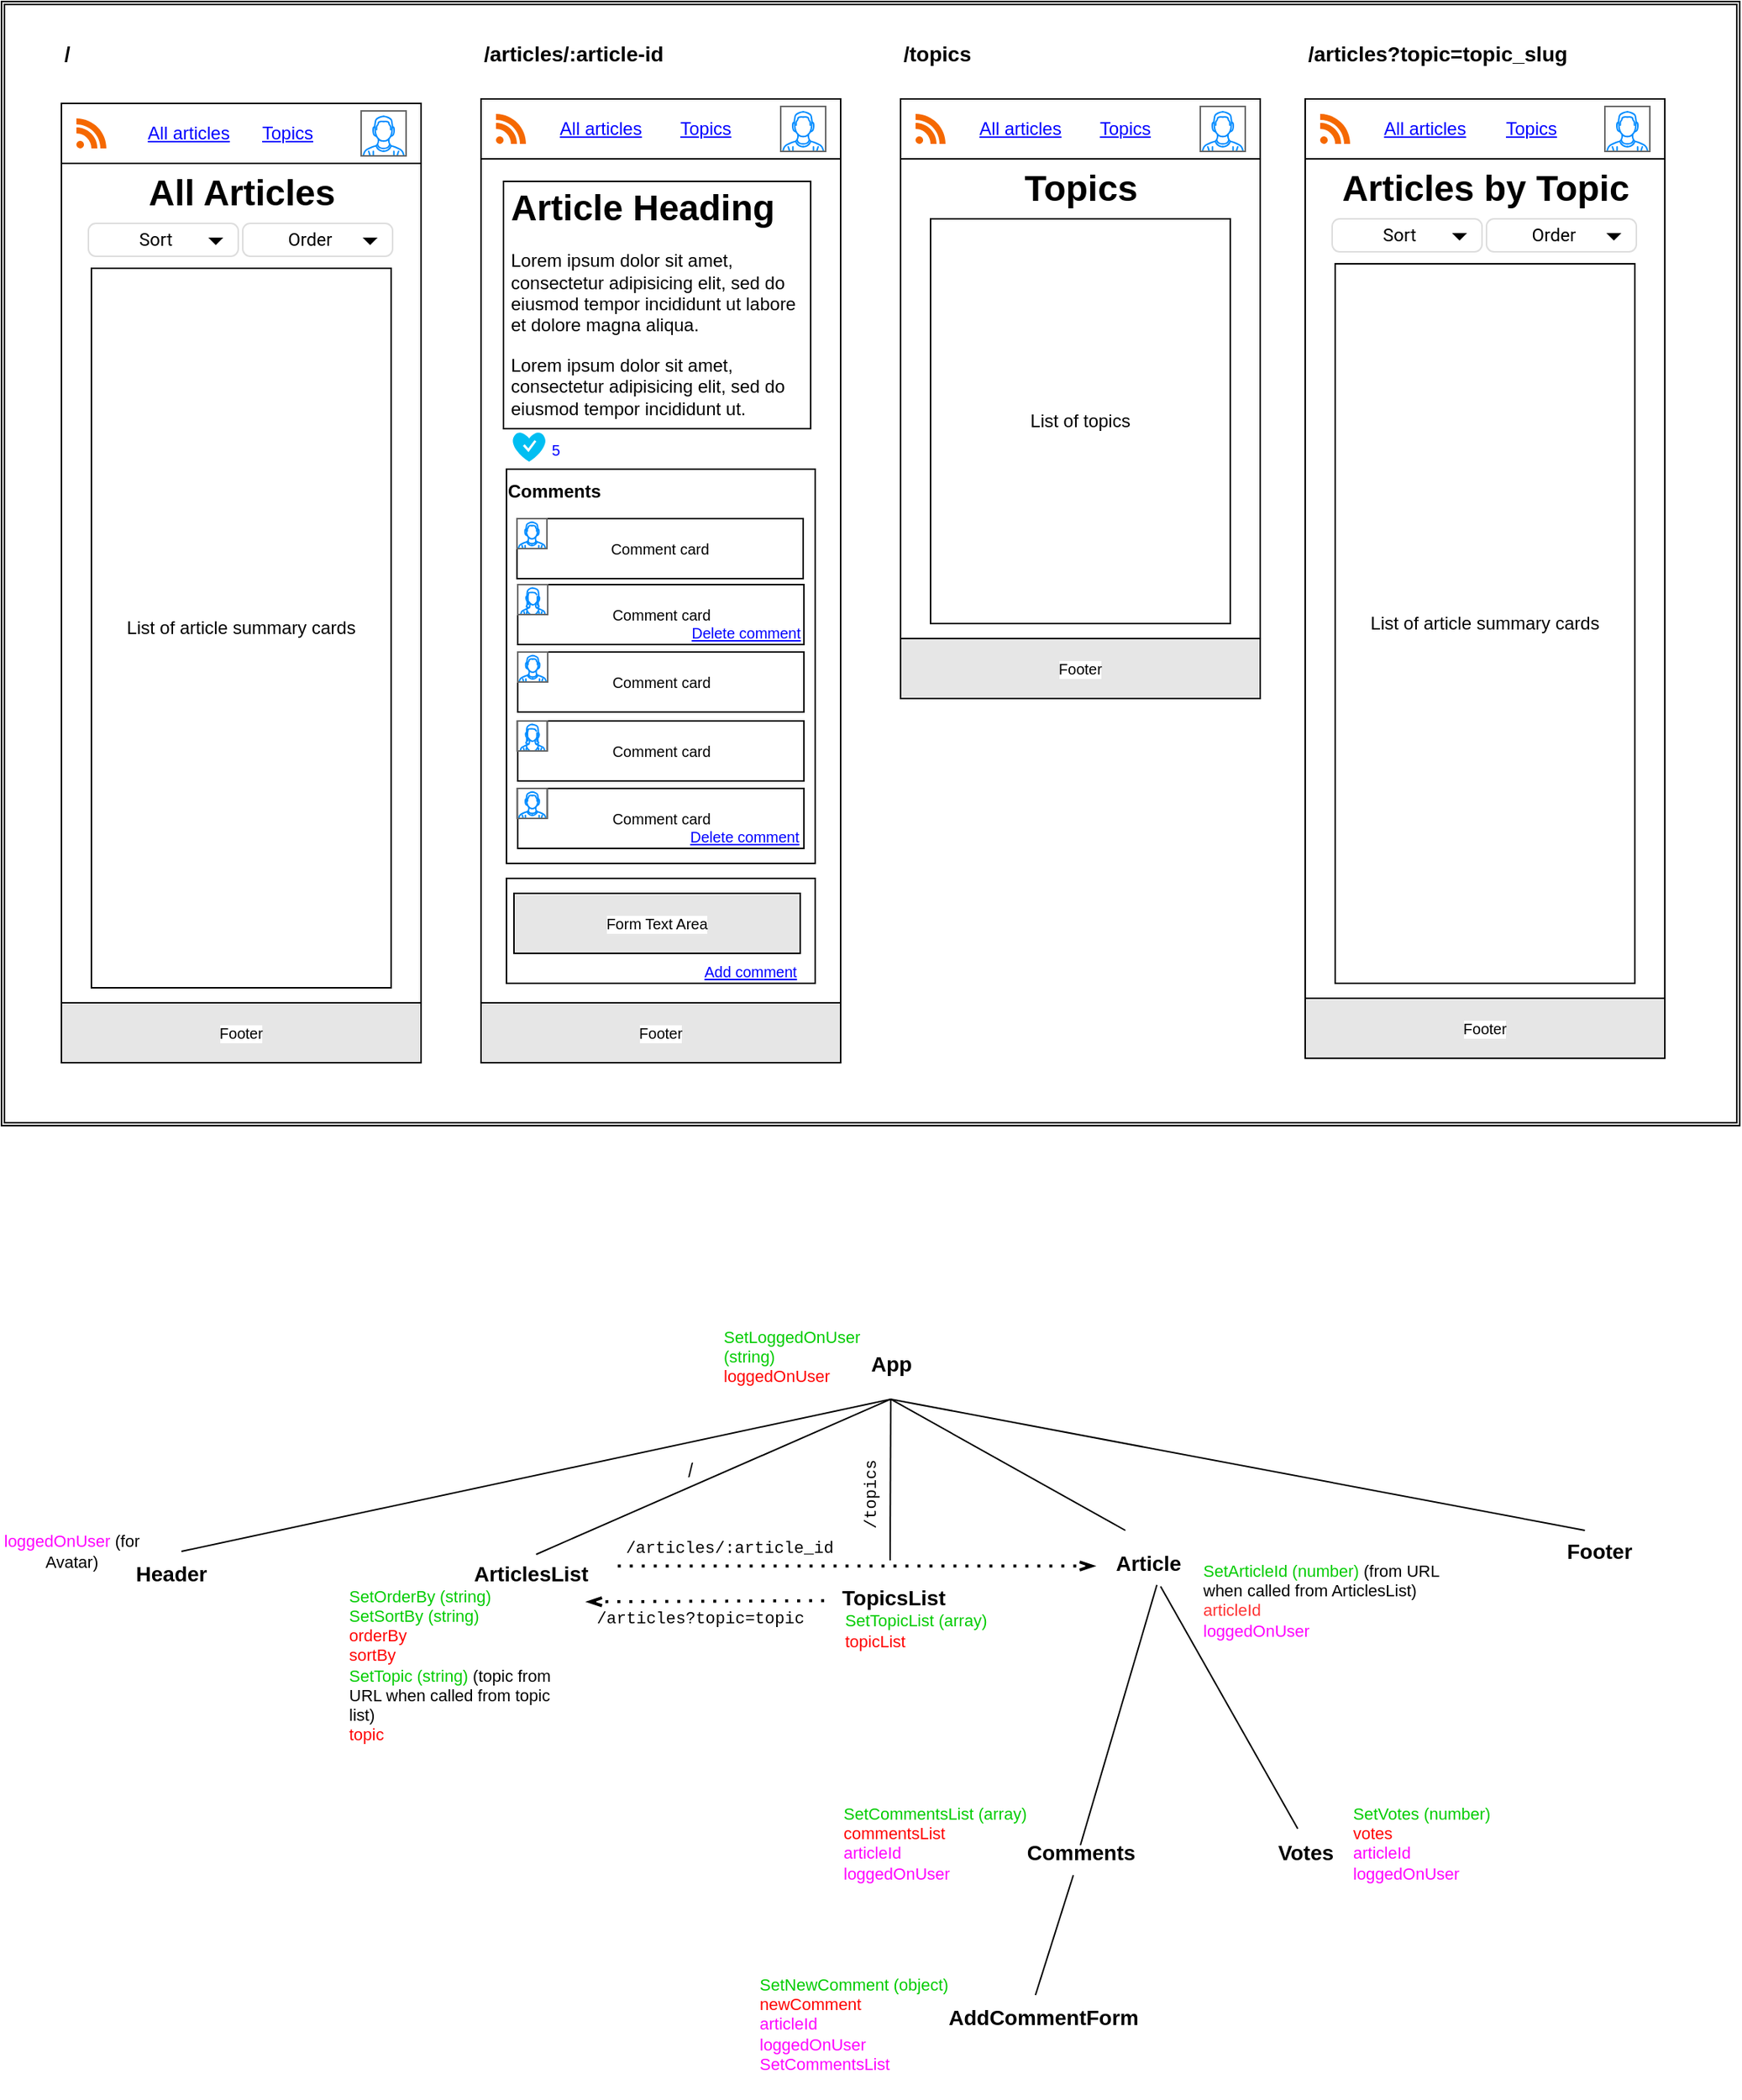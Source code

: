 <mxfile>
    <diagram id="Fm0OORmiSAPURLjtOpdQ" name="Page-1">
        <mxGraphModel dx="1215" dy="781" grid="1" gridSize="10" guides="1" tooltips="1" connect="1" arrows="1" fold="1" page="1" pageScale="1" pageWidth="1654" pageHeight="2336" background="#ffffff" math="0" shadow="0">
            <root>
                <mxCell id="0"/>
                <mxCell id="1" parent="0"/>
                <mxCell id="0b_eV6Vfqyu0K611Xsyf-145" value="" style="shape=ext;double=1;rounded=0;whiteSpace=wrap;html=1;fontSize=14;" parent="1" vertex="1">
                    <mxGeometry x="200" y="50" width="1160" height="750" as="geometry"/>
                </mxCell>
                <mxCell id="3" value="" style="swimlane;startSize=0;labelBackgroundColor=none;labelBorderColor=none;fillStyle=auto;swimlaneLine=1;rounded=0;shadow=0;fillColor=#FFFFFF;" parent="1" vertex="1">
                    <mxGeometry x="240" y="118" width="240" height="640" as="geometry"/>
                </mxCell>
                <mxCell id="18" value="" style="rounded=0;whiteSpace=wrap;html=1;labelBackgroundColor=default;" parent="3" vertex="1">
                    <mxGeometry width="240" height="40" as="geometry"/>
                </mxCell>
                <mxCell id="17" value="" style="dashed=0;outlineConnect=0;html=1;align=center;labelPosition=center;verticalLabelPosition=bottom;verticalAlign=top;shape=mxgraph.weblogos.rss;fillColor=#F56800;strokeColor=none;" parent="3" vertex="1">
                    <mxGeometry x="10" y="10" width="20" height="20" as="geometry"/>
                </mxCell>
                <mxCell id="20" value="List of article summary cards" style="rounded=0;whiteSpace=wrap;html=1;" parent="3" vertex="1">
                    <mxGeometry x="20" y="110" width="200" height="480" as="geometry"/>
                </mxCell>
                <mxCell id="15" value="All articles" style="text;html=1;strokeColor=none;fillColor=none;align=center;verticalAlign=middle;whiteSpace=wrap;rounded=0;fontColor=#0000FF;fontStyle=4;" parent="3" vertex="1">
                    <mxGeometry x="55" y="5" width="60" height="30" as="geometry"/>
                </mxCell>
                <mxCell id="21" value="Topics" style="text;html=1;strokeColor=none;fillColor=none;align=center;verticalAlign=middle;whiteSpace=wrap;rounded=0;fontColor=#0000FF;fontStyle=4;" parent="3" vertex="1">
                    <mxGeometry x="121" y="5" width="60" height="30" as="geometry"/>
                </mxCell>
                <mxCell id="22" value="All Articles" style="text;strokeColor=none;fillColor=none;html=1;fontSize=24;fontStyle=1;verticalAlign=middle;align=center;" parent="3" vertex="1">
                    <mxGeometry x="70" y="40" width="100" height="40" as="geometry"/>
                </mxCell>
                <mxCell id="64" value="" style="verticalLabelPosition=bottom;shadow=0;dashed=0;align=center;html=1;verticalAlign=top;strokeWidth=1;shape=mxgraph.mockup.containers.userMale;strokeColor=#666666;strokeColor2=#008cff;fontColor=#000000;" parent="3" vertex="1">
                    <mxGeometry x="200" y="5" width="30" height="30" as="geometry"/>
                </mxCell>
                <mxCell id="100" value="Footer" style="rounded=0;whiteSpace=wrap;html=1;labelBackgroundColor=default;strokeColor=default;fontSize=10;fontColor=#000000;fillColor=#E6E6E6;" parent="3" vertex="1">
                    <mxGeometry y="600" width="240" height="40" as="geometry"/>
                </mxCell>
                <mxCell id="110" value="Sort" style="html=1;shadow=0;dashed=0;shape=mxgraph.bootstrap.rrect;fontSize=12;rSize=5;strokeColor=#dddddd;spacingRight=10;perimeter=none;whiteSpace=wrap;fillColor=#ffffff;align=center;rounded=0;glass=0;comic=0;fontFamily=Roboto;labelBackgroundColor=default;fontColor=#000000;" parent="3" vertex="1">
                    <mxGeometry x="18.0" y="80" width="100" height="22" as="geometry"/>
                </mxCell>
                <mxCell id="111" value="" style="shape=triangle;direction=south;fillColor=#000000;strokeColor=none;perimeter=none;fontFamily=Roboto;labelBackgroundColor=default;fontSize=10;fontColor=#000000;" parent="110" vertex="1">
                    <mxGeometry x="1" y="0.5" width="10" height="5" relative="1" as="geometry">
                        <mxPoint x="-20" y="-1.5" as="offset"/>
                    </mxGeometry>
                </mxCell>
                <mxCell id="113" value="Order" style="html=1;shadow=0;dashed=0;shape=mxgraph.bootstrap.rrect;fontSize=12;rSize=5;strokeColor=#dddddd;spacingRight=10;perimeter=none;whiteSpace=wrap;fillColor=#ffffff;align=center;rounded=0;glass=0;comic=0;fontFamily=Roboto;labelBackgroundColor=default;fontColor=#000000;" parent="3" vertex="1">
                    <mxGeometry x="121.0" y="80" width="100" height="22" as="geometry"/>
                </mxCell>
                <mxCell id="114" value="" style="shape=triangle;direction=south;fillColor=#000000;strokeColor=none;perimeter=none;fontFamily=Roboto;labelBackgroundColor=default;fontSize=10;fontColor=#000000;" parent="113" vertex="1">
                    <mxGeometry x="1" y="0.5" width="10" height="5" relative="1" as="geometry">
                        <mxPoint x="-20" y="-1.5" as="offset"/>
                    </mxGeometry>
                </mxCell>
                <mxCell id="23" value="" style="swimlane;startSize=0;" parent="1" vertex="1">
                    <mxGeometry x="800" y="115" width="240" height="400" as="geometry"/>
                </mxCell>
                <mxCell id="24" value="" style="rounded=0;whiteSpace=wrap;html=1;" parent="23" vertex="1">
                    <mxGeometry width="240" height="40" as="geometry"/>
                </mxCell>
                <mxCell id="26" value="" style="dashed=0;outlineConnect=0;html=1;align=center;labelPosition=center;verticalLabelPosition=bottom;verticalAlign=top;shape=mxgraph.weblogos.rss;fillColor=#F56800;strokeColor=none;" parent="23" vertex="1">
                    <mxGeometry x="10" y="10" width="20" height="20" as="geometry"/>
                </mxCell>
                <mxCell id="27" value="List of topics" style="rounded=0;whiteSpace=wrap;html=1;" parent="23" vertex="1">
                    <mxGeometry x="20" y="80" width="200" height="270" as="geometry"/>
                </mxCell>
                <mxCell id="28" value="All articles" style="text;html=1;strokeColor=none;fillColor=none;align=center;verticalAlign=middle;whiteSpace=wrap;rounded=0;fontColor=#0000FF;fontStyle=4;" parent="23" vertex="1">
                    <mxGeometry x="50" y="5" width="60" height="30" as="geometry"/>
                </mxCell>
                <mxCell id="29" value="Topics" style="text;html=1;strokeColor=none;fillColor=none;align=center;verticalAlign=middle;whiteSpace=wrap;rounded=0;fontColor=#0000FF;fontStyle=4;labelBackgroundColor=none;" parent="23" vertex="1">
                    <mxGeometry x="120" y="5" width="60" height="30" as="geometry"/>
                </mxCell>
                <mxCell id="30" value="Topics" style="text;strokeColor=none;fillColor=none;html=1;fontSize=24;fontStyle=1;verticalAlign=middle;align=center;" parent="23" vertex="1">
                    <mxGeometry x="70" y="40" width="100" height="40" as="geometry"/>
                </mxCell>
                <mxCell id="65" value="" style="verticalLabelPosition=bottom;shadow=0;dashed=0;align=center;html=1;verticalAlign=top;strokeWidth=1;shape=mxgraph.mockup.containers.userMale;strokeColor=#666666;strokeColor2=#008cff;fontColor=#000000;" parent="23" vertex="1">
                    <mxGeometry x="200" y="5" width="30" height="30" as="geometry"/>
                </mxCell>
                <mxCell id="102" value="Footer" style="rounded=0;whiteSpace=wrap;html=1;labelBackgroundColor=default;strokeColor=default;fontSize=10;fontColor=#000000;fillColor=#E6E6E6;" parent="23" vertex="1">
                    <mxGeometry y="360" width="240" height="40" as="geometry"/>
                </mxCell>
                <mxCell id="31" value="" style="swimlane;startSize=0;fontSize=10;" parent="1" vertex="1">
                    <mxGeometry x="520" y="115" width="240" height="643" as="geometry"/>
                </mxCell>
                <mxCell id="91" value="" style="rounded=0;whiteSpace=wrap;html=1;labelBackgroundColor=default;fontSize=10;fontColor=#0000FF;" parent="31" vertex="1">
                    <mxGeometry x="17" y="520" width="206" height="70" as="geometry"/>
                </mxCell>
                <mxCell id="68" value="" style="rounded=0;whiteSpace=wrap;html=1;labelBackgroundColor=none;fontSize=10;fontColor=#0000FF;" parent="31" vertex="1">
                    <mxGeometry x="17" y="247" width="206" height="263" as="geometry"/>
                </mxCell>
                <mxCell id="32" value="" style="rounded=0;whiteSpace=wrap;html=1;" parent="31" vertex="1">
                    <mxGeometry width="240" height="40" as="geometry"/>
                </mxCell>
                <mxCell id="34" value="" style="dashed=0;outlineConnect=0;html=1;align=center;labelPosition=center;verticalLabelPosition=bottom;verticalAlign=top;shape=mxgraph.weblogos.rss;fillColor=#F56800;strokeColor=none;" parent="31" vertex="1">
                    <mxGeometry x="10" y="10" width="20" height="20" as="geometry"/>
                </mxCell>
                <mxCell id="36" value="All articles" style="text;html=1;strokeColor=none;fillColor=none;align=center;verticalAlign=middle;whiteSpace=wrap;rounded=0;fontColor=#0000FF;fontStyle=4;" parent="31" vertex="1">
                    <mxGeometry x="50" y="5" width="60" height="30" as="geometry"/>
                </mxCell>
                <mxCell id="37" value="Topics" style="text;html=1;strokeColor=none;fillColor=none;align=center;verticalAlign=middle;whiteSpace=wrap;rounded=0;fontColor=#0000FF;fontStyle=4;" parent="31" vertex="1">
                    <mxGeometry x="120" y="5" width="60" height="30" as="geometry"/>
                </mxCell>
                <mxCell id="39" value="&lt;h1 style=&quot;line-height: 100%;&quot;&gt;Article Heading&lt;/h1&gt;&lt;p&gt;Lorem ipsum dolor sit amet, consectetur adipisicing elit, sed do eiusmod tempor incididunt ut labore et dolore magna aliqua.&lt;span style=&quot;background-color: initial;&quot;&gt;&amp;nbsp;&lt;/span&gt;&lt;/p&gt;&lt;p&gt;Lorem ipsum dolor sit amet, consectetur adipisicing elit, sed do eiusmod tempor incididunt ut.&lt;br&gt;&lt;/p&gt;&lt;p&gt;&lt;br&gt;&lt;/p&gt;" style="text;html=1;strokeColor=default;fillColor=none;spacing=5;spacingTop=-20;whiteSpace=wrap;overflow=hidden;rounded=0;" parent="31" vertex="1">
                    <mxGeometry x="15" y="55" width="205" height="165" as="geometry"/>
                </mxCell>
                <mxCell id="62" value="Comments" style="text;html=1;strokeColor=none;fillColor=none;align=center;verticalAlign=middle;whiteSpace=wrap;rounded=0;fontColor=#000000;fontStyle=1;" parent="31" vertex="1">
                    <mxGeometry x="19" y="247" width="60" height="30" as="geometry"/>
                </mxCell>
                <mxCell id="63" value="" style="verticalLabelPosition=bottom;shadow=0;dashed=0;align=center;html=1;verticalAlign=top;strokeWidth=1;shape=mxgraph.mockup.containers.userMale;strokeColor=#666666;strokeColor2=#008cff;fontColor=#000000;" parent="31" vertex="1">
                    <mxGeometry x="200" y="5" width="30" height="30" as="geometry"/>
                </mxCell>
                <mxCell id="69" value="" style="verticalLabelPosition=bottom;html=1;verticalAlign=top;align=center;strokeColor=none;fillColor=#00BEF2;shape=mxgraph.azure.healthy;labelBackgroundColor=default;fontSize=10;fontColor=#0000FF;" parent="31" vertex="1">
                    <mxGeometry x="21" y="222" width="22.22" height="20" as="geometry"/>
                </mxCell>
                <mxCell id="72" value="5" style="text;html=1;strokeColor=none;fillColor=none;align=center;verticalAlign=middle;whiteSpace=wrap;rounded=0;labelBackgroundColor=default;fontSize=10;fontColor=#0000FF;" parent="31" vertex="1">
                    <mxGeometry x="40.0" y="224" width="20" height="20" as="geometry"/>
                </mxCell>
                <mxCell id="92" value="&lt;font color=&quot;#000000&quot;&gt;Form Text Area&lt;/font&gt;" style="text;html=1;strokeColor=default;fillColor=#E6E6E6;align=center;verticalAlign=middle;whiteSpace=wrap;rounded=0;labelBackgroundColor=default;fontSize=10;fontColor=#0000FF;" parent="31" vertex="1">
                    <mxGeometry x="22" y="530" width="191" height="40" as="geometry"/>
                </mxCell>
                <mxCell id="97" value="&lt;font color=&quot;#000000&quot; style=&quot;font-size: 10px;&quot;&gt;Comment card&lt;/font&gt;" style="rounded=0;whiteSpace=wrap;html=1;labelBackgroundColor=none;fontColor=#0000FF;" parent="31" vertex="1">
                    <mxGeometry x="24.5" y="415" width="191" height="40" as="geometry"/>
                </mxCell>
                <mxCell id="96" value="&lt;font color=&quot;#000000&quot; style=&quot;font-size: 10px;&quot;&gt;Comment card&lt;/font&gt;" style="rounded=0;whiteSpace=wrap;html=1;labelBackgroundColor=none;fontColor=#0000FF;" parent="31" vertex="1">
                    <mxGeometry x="24.5" y="369" width="191" height="40" as="geometry"/>
                </mxCell>
                <mxCell id="95" value="&lt;font color=&quot;#000000&quot; style=&quot;font-size: 10px;&quot;&gt;Comment card&lt;/font&gt;" style="rounded=0;whiteSpace=wrap;html=1;labelBackgroundColor=none;fontColor=#0000FF;" parent="31" vertex="1">
                    <mxGeometry x="24.5" y="460" width="191" height="40" as="geometry"/>
                </mxCell>
                <mxCell id="94" value="&lt;font color=&quot;#000000&quot; style=&quot;font-size: 10px;&quot;&gt;Comment card&lt;/font&gt;" style="rounded=0;whiteSpace=wrap;html=1;labelBackgroundColor=none;fontColor=#0000FF;" parent="31" vertex="1">
                    <mxGeometry x="24.5" y="324" width="191" height="40" as="geometry"/>
                </mxCell>
                <mxCell id="98" value="Delete comment" style="text;html=1;strokeColor=none;fillColor=none;align=center;verticalAlign=middle;whiteSpace=wrap;rounded=0;fontColor=#0000FF;fontStyle=4;fontSize=10;" parent="31" vertex="1">
                    <mxGeometry x="131" y="477" width="90" height="30" as="geometry"/>
                </mxCell>
                <mxCell id="101" value="Footer" style="rounded=0;whiteSpace=wrap;html=1;labelBackgroundColor=default;strokeColor=default;fontSize=10;fontColor=#000000;fillColor=#E6E6E6;" parent="31" vertex="1">
                    <mxGeometry y="603" width="240" height="40" as="geometry"/>
                </mxCell>
                <mxCell id="159" value="" style="verticalLabelPosition=bottom;shadow=0;dashed=0;align=center;html=1;verticalAlign=top;strokeWidth=1;shape=mxgraph.mockup.containers.userMale;strokeColor=#666666;strokeColor2=#008cff;fontColor=#000000;" parent="31" vertex="1">
                    <mxGeometry x="24.5" y="369" width="20" height="20" as="geometry"/>
                </mxCell>
                <mxCell id="157" value="" style="verticalLabelPosition=bottom;shadow=0;dashed=0;align=center;html=1;verticalAlign=top;strokeWidth=1;shape=mxgraph.mockup.containers.userMale;strokeColor=#666666;strokeColor2=#008cff;fontColor=#000000;" parent="31" vertex="1">
                    <mxGeometry x="24.22" y="460" width="20" height="20" as="geometry"/>
                </mxCell>
                <mxCell id="164" value="" style="verticalLabelPosition=bottom;shadow=0;dashed=0;align=center;html=1;verticalAlign=top;strokeWidth=1;shape=mxgraph.mockup.containers.userFemale;strokeColor=#666666;strokeColor2=#008cff;" vertex="1" parent="31">
                    <mxGeometry x="24.5" y="324" width="20" height="20" as="geometry"/>
                </mxCell>
                <mxCell id="163" value="" style="verticalLabelPosition=bottom;shadow=0;dashed=0;align=center;html=1;verticalAlign=top;strokeWidth=1;shape=mxgraph.mockup.containers.userFemale;strokeColor=#666666;strokeColor2=#008cff;" vertex="1" parent="31">
                    <mxGeometry x="24.22" y="415" width="20" height="20" as="geometry"/>
                </mxCell>
                <mxCell id="66" value="Add comment" style="text;html=1;strokeColor=none;fillColor=none;align=center;verticalAlign=middle;whiteSpace=wrap;rounded=0;fontColor=#0000FF;fontStyle=4;fontSize=10;" parent="1" vertex="1">
                    <mxGeometry x="655" y="682" width="90" height="30" as="geometry"/>
                </mxCell>
                <mxCell id="67" value="&lt;font color=&quot;#000000&quot; style=&quot;font-size: 10px;&quot;&gt;Comment card&lt;/font&gt;" style="rounded=0;whiteSpace=wrap;html=1;labelBackgroundColor=none;fontColor=#0000FF;" parent="1" vertex="1">
                    <mxGeometry x="544" y="395" width="191" height="40" as="geometry"/>
                </mxCell>
                <mxCell id="99" value="Delete comment" style="text;html=1;strokeColor=none;fillColor=none;align=center;verticalAlign=middle;whiteSpace=wrap;rounded=0;fontColor=#0000FF;fontStyle=4;fontSize=10;" parent="1" vertex="1">
                    <mxGeometry x="652" y="456" width="90" height="30" as="geometry"/>
                </mxCell>
                <mxCell id="129" value="&lt;span style=&quot;font-size: 14px;&quot;&gt;/&lt;/span&gt;" style="text;html=1;strokeColor=none;fillColor=none;align=left;verticalAlign=middle;whiteSpace=wrap;rounded=0;labelBackgroundColor=default;fontSize=14;fontColor=#000000;fontStyle=1;" parent="1" vertex="1">
                    <mxGeometry x="240" y="70" width="60" height="30" as="geometry"/>
                </mxCell>
                <mxCell id="130" value="&lt;span style=&quot;font-size: 14px;&quot;&gt;/articles/:article-id&lt;/span&gt;" style="text;html=1;strokeColor=none;fillColor=none;align=left;verticalAlign=middle;whiteSpace=wrap;rounded=0;labelBackgroundColor=default;fontSize=14;fontColor=#000000;fontStyle=1;" parent="1" vertex="1">
                    <mxGeometry x="520" y="70" width="150" height="30" as="geometry"/>
                </mxCell>
                <mxCell id="131" value="&lt;span style=&quot;font-size: 14px;&quot;&gt;/topics&lt;/span&gt;" style="text;html=1;strokeColor=none;fillColor=none;align=left;verticalAlign=middle;whiteSpace=wrap;rounded=0;labelBackgroundColor=default;fontSize=14;fontColor=#000000;fontStyle=1;" parent="1" vertex="1">
                    <mxGeometry x="800" y="70" width="100" height="30" as="geometry"/>
                </mxCell>
                <mxCell id="132" value="&lt;span style=&quot;font-size: 14px;&quot;&gt;/articles?topic=topic_slug&lt;/span&gt;" style="text;html=1;strokeColor=none;fillColor=none;align=left;verticalAlign=middle;whiteSpace=wrap;rounded=0;labelBackgroundColor=default;fontSize=14;fontColor=#000000;fontStyle=1;" parent="1" vertex="1">
                    <mxGeometry x="1070" y="70" width="200" height="30" as="geometry"/>
                </mxCell>
                <mxCell id="133" value="" style="swimlane;startSize=0;" parent="1" vertex="1">
                    <mxGeometry x="1070" y="115" width="240" height="640" as="geometry"/>
                </mxCell>
                <mxCell id="134" value="" style="rounded=0;whiteSpace=wrap;html=1;labelBackgroundColor=default;" parent="133" vertex="1">
                    <mxGeometry width="240" height="40" as="geometry"/>
                </mxCell>
                <mxCell id="135" value="" style="dashed=0;outlineConnect=0;html=1;align=center;labelPosition=center;verticalLabelPosition=bottom;verticalAlign=top;shape=mxgraph.weblogos.rss;fillColor=#F56800;strokeColor=none;" parent="133" vertex="1">
                    <mxGeometry x="10" y="10" width="20" height="20" as="geometry"/>
                </mxCell>
                <mxCell id="136" value="List of article summary cards" style="rounded=0;whiteSpace=wrap;html=1;" parent="133" vertex="1">
                    <mxGeometry x="20" y="110" width="200" height="480" as="geometry"/>
                </mxCell>
                <mxCell id="137" value="All articles" style="text;html=1;strokeColor=none;fillColor=none;align=center;verticalAlign=middle;whiteSpace=wrap;rounded=0;fontColor=#0000FF;fontStyle=4;" parent="133" vertex="1">
                    <mxGeometry x="50" y="5" width="60" height="30" as="geometry"/>
                </mxCell>
                <mxCell id="138" value="Topics" style="text;html=1;strokeColor=none;fillColor=none;align=center;verticalAlign=middle;whiteSpace=wrap;rounded=0;fontColor=#0000FF;fontStyle=4;" parent="133" vertex="1">
                    <mxGeometry x="121" y="5" width="60" height="30" as="geometry"/>
                </mxCell>
                <mxCell id="139" value="Articles by Topic" style="text;strokeColor=none;fillColor=none;html=1;fontSize=24;fontStyle=1;verticalAlign=middle;align=center;" parent="133" vertex="1">
                    <mxGeometry x="70" y="40" width="100" height="40" as="geometry"/>
                </mxCell>
                <mxCell id="140" value="" style="verticalLabelPosition=bottom;shadow=0;dashed=0;align=center;html=1;verticalAlign=top;strokeWidth=1;shape=mxgraph.mockup.containers.userMale;strokeColor=#666666;strokeColor2=#008cff;fontColor=#000000;" parent="133" vertex="1">
                    <mxGeometry x="200" y="5" width="30" height="30" as="geometry"/>
                </mxCell>
                <mxCell id="141" value="Footer" style="rounded=0;whiteSpace=wrap;html=1;labelBackgroundColor=default;strokeColor=default;fontSize=10;fontColor=#000000;fillColor=#E6E6E6;" parent="133" vertex="1">
                    <mxGeometry y="600" width="240" height="40" as="geometry"/>
                </mxCell>
                <mxCell id="142" value="Sort" style="html=1;shadow=0;dashed=0;shape=mxgraph.bootstrap.rrect;fontSize=12;rSize=5;strokeColor=#dddddd;spacingRight=10;perimeter=none;whiteSpace=wrap;fillColor=#ffffff;align=center;rounded=0;glass=0;comic=0;fontFamily=Roboto;labelBackgroundColor=default;fontColor=#000000;" parent="133" vertex="1">
                    <mxGeometry x="18.0" y="80" width="100" height="22" as="geometry"/>
                </mxCell>
                <mxCell id="143" value="" style="shape=triangle;direction=south;fillColor=#000000;strokeColor=none;perimeter=none;fontFamily=Roboto;labelBackgroundColor=default;fontSize=10;fontColor=#000000;" parent="142" vertex="1">
                    <mxGeometry x="1" y="0.5" width="10" height="5" relative="1" as="geometry">
                        <mxPoint x="-20" y="-1.5" as="offset"/>
                    </mxGeometry>
                </mxCell>
                <mxCell id="144" value="Order" style="html=1;shadow=0;dashed=0;shape=mxgraph.bootstrap.rrect;fontSize=12;rSize=5;strokeColor=#dddddd;spacingRight=10;perimeter=none;whiteSpace=wrap;fillColor=#ffffff;align=center;rounded=0;glass=0;comic=0;fontFamily=Roboto;labelBackgroundColor=default;fontColor=#000000;" parent="133" vertex="1">
                    <mxGeometry x="121.0" y="80" width="100" height="22" as="geometry"/>
                </mxCell>
                <mxCell id="145" value="" style="shape=triangle;direction=south;fillColor=#000000;strokeColor=none;perimeter=none;fontFamily=Roboto;labelBackgroundColor=default;fontSize=10;fontColor=#000000;" parent="144" vertex="1">
                    <mxGeometry x="1" y="0.5" width="10" height="5" relative="1" as="geometry">
                        <mxPoint x="-20" y="-1.5" as="offset"/>
                    </mxGeometry>
                </mxCell>
                <mxCell id="YyIQYkGRqhuXqBE_CZax-171" value="" style="endArrow=none;html=1;fontSize=11;fontColor=#000000;exitX=0.5;exitY=1;exitDx=0;exitDy=0;" parent="1" source="YyIQYkGRqhuXqBE_CZax-173" edge="1">
                    <mxGeometry width="50" height="50" relative="1" as="geometry">
                        <mxPoint x="646.958" y="1123.013" as="sourcePoint"/>
                        <mxPoint x="950" y="1070" as="targetPoint"/>
                    </mxGeometry>
                </mxCell>
                <mxCell id="YyIQYkGRqhuXqBE_CZax-172" value="&lt;font color=&quot;#00cc00&quot;&gt;SetOrderBy (string)&lt;br&gt;SetSortBy (string)&lt;/font&gt;&lt;br&gt;&lt;font color=&quot;#ff0000&quot;&gt;orderBy&lt;/font&gt;&lt;br&gt;&lt;font color=&quot;#ff0000&quot;&gt;sortBy&lt;/font&gt;&lt;br&gt;&lt;font color=&quot;#00cc00&quot;&gt;SetTopic (string)&lt;/font&gt;&lt;font color=&quot;#ff0000&quot;&gt; &lt;/font&gt;(topic from URL when called from topic list)&lt;br&gt;&lt;font color=&quot;#ff0000&quot;&gt;topic&lt;/font&gt;" style="text;html=1;strokeColor=none;fillColor=none;align=left;verticalAlign=middle;whiteSpace=wrap;rounded=0;fontSize=11;" parent="1" vertex="1">
                    <mxGeometry x="430" y="1107.4" width="150" height="106.03" as="geometry"/>
                </mxCell>
                <mxCell id="YyIQYkGRqhuXqBE_CZax-173" value="App" style="text;html=1;strokeColor=none;fillColor=none;align=center;verticalAlign=middle;whiteSpace=wrap;rounded=0;shadow=0;labelBackgroundColor=none;labelBorderColor=none;sketch=0;fillStyle=auto;strokeWidth=2;fontSize=14;fontColor=#000000;fontStyle=1" parent="1" vertex="1">
                    <mxGeometry x="746.575" y="935.616" width="93.699" height="46.849" as="geometry"/>
                </mxCell>
                <mxCell id="YyIQYkGRqhuXqBE_CZax-174" value="Header" style="text;html=1;align=center;verticalAlign=middle;resizable=0;points=[];autosize=1;strokeColor=none;fillColor=none;fontSize=14;fontColor=#000000;fontStyle=1" parent="1" vertex="1">
                    <mxGeometry x="278.082" y="1083.972" width="70" height="30" as="geometry"/>
                </mxCell>
                <mxCell id="YyIQYkGRqhuXqBE_CZax-175" value="ArticlesList" style="text;html=1;align=center;verticalAlign=middle;resizable=0;points=[];autosize=1;strokeColor=none;fillColor=none;fontSize=14;fontColor=#000000;fontStyle=1" parent="1" vertex="1">
                    <mxGeometry x="502.795" y="1083.972" width="100" height="30" as="geometry"/>
                </mxCell>
                <mxCell id="YyIQYkGRqhuXqBE_CZax-176" value="TopicsList" style="text;html=1;align=center;verticalAlign=middle;resizable=0;points=[];autosize=1;strokeColor=none;fillColor=none;fontSize=14;fontColor=#000000;fontStyle=1" parent="1" vertex="1">
                    <mxGeometry x="750.27" y="1099.592" width="90" height="30" as="geometry"/>
                </mxCell>
                <mxCell id="YyIQYkGRqhuXqBE_CZax-177" value="Article" style="text;html=1;align=center;verticalAlign=middle;resizable=0;points=[];autosize=1;strokeColor=none;fillColor=none;fontSize=14;fontColor=#000000;fontStyle=1" parent="1" vertex="1">
                    <mxGeometry x="930.005" y="1077.397" width="70" height="30" as="geometry"/>
                </mxCell>
                <mxCell id="YyIQYkGRqhuXqBE_CZax-178" value="Footer" style="text;html=1;align=center;verticalAlign=middle;resizable=0;points=[];autosize=1;strokeColor=none;fillColor=none;fontSize=14;fontColor=#000000;fontStyle=1" parent="1" vertex="1">
                    <mxGeometry x="1230.685" y="1068.968" width="70" height="30" as="geometry"/>
                </mxCell>
                <mxCell id="YyIQYkGRqhuXqBE_CZax-179" value="AddCommentForm" style="text;html=1;align=center;verticalAlign=middle;resizable=0;points=[];autosize=1;strokeColor=none;fillColor=none;fontSize=14;fontColor=#000000;fontStyle=1" parent="1" vertex="1">
                    <mxGeometry x="820.014" y="1379.999" width="150" height="30" as="geometry"/>
                </mxCell>
                <mxCell id="YyIQYkGRqhuXqBE_CZax-180" value="Votes" style="text;html=1;align=center;verticalAlign=middle;resizable=0;points=[];autosize=1;strokeColor=none;fillColor=none;fontSize=14;fontColor=#000000;fontStyle=1" parent="1" vertex="1">
                    <mxGeometry x="1040.003" y="1270.002" width="60" height="30" as="geometry"/>
                </mxCell>
                <mxCell id="YyIQYkGRqhuXqBE_CZax-181" value="" style="endArrow=none;html=1;fontSize=11;fontColor=#000000;exitX=0.6;exitY=0;exitDx=0;exitDy=0;exitPerimeter=0;" parent="1" source="YyIQYkGRqhuXqBE_CZax-174" edge="1">
                    <mxGeometry width="50" height="50" relative="1" as="geometry">
                        <mxPoint x="715.342" y="1060.548" as="sourcePoint"/>
                        <mxPoint x="793.425" y="982.466" as="targetPoint"/>
                    </mxGeometry>
                </mxCell>
                <mxCell id="YyIQYkGRqhuXqBE_CZax-182" value="" style="endArrow=none;html=1;fontSize=11;fontColor=#000000;exitX=0.54;exitY=0.067;exitDx=0;exitDy=0;exitPerimeter=0;" parent="1" source="YyIQYkGRqhuXqBE_CZax-175" edge="1">
                    <mxGeometry width="50" height="50" relative="1" as="geometry">
                        <mxPoint x="359.288" y="1099.589" as="sourcePoint"/>
                        <mxPoint x="793.425" y="982.466" as="targetPoint"/>
                    </mxGeometry>
                </mxCell>
                <mxCell id="YyIQYkGRqhuXqBE_CZax-184" value="" style="endArrow=none;html=1;fontSize=11;fontColor=#000000;exitX=0.371;exitY=0.033;exitDx=0;exitDy=0;exitPerimeter=0;" parent="1" source="YyIQYkGRqhuXqBE_CZax-178" edge="1">
                    <mxGeometry width="50" height="50" relative="1" as="geometry">
                        <mxPoint x="390.521" y="1130.821" as="sourcePoint"/>
                        <mxPoint x="793.425" y="982.466" as="targetPoint"/>
                    </mxGeometry>
                </mxCell>
                <mxCell id="YyIQYkGRqhuXqBE_CZax-185" value="&lt;font color=&quot;#00cc00&quot;&gt;SetArticleId (number)&lt;/font&gt;&lt;font color=&quot;#ff3333&quot;&gt; &lt;/font&gt;(from URL when called from ArticlesList)&lt;font color=&quot;#ff3333&quot;&gt;&lt;br&gt;articleId&lt;/font&gt;&lt;br&gt;&lt;font color=&quot;#ff00ff&quot;&gt;loggedOnUser&lt;br&gt;&lt;/font&gt;" style="text;html=1;strokeColor=none;fillColor=none;align=left;verticalAlign=top;whiteSpace=wrap;rounded=0;fontSize=11;fontColor=#000000;" parent="1" vertex="1">
                    <mxGeometry x="1000" y="1083.97" width="160" height="62.47" as="geometry"/>
                </mxCell>
                <mxCell id="YyIQYkGRqhuXqBE_CZax-186" value="Comments" style="text;html=1;align=center;verticalAlign=middle;resizable=0;points=[];autosize=1;strokeColor=none;fillColor=none;fontSize=14;fontColor=#000000;fontStyle=1" parent="1" vertex="1">
                    <mxGeometry x="870.009" y="1270.002" width="100" height="30" as="geometry"/>
                </mxCell>
                <mxCell id="YyIQYkGRqhuXqBE_CZax-187" value="&lt;font color=&quot;#00cc00&quot;&gt;SetCommentsList (array)&lt;br&gt;&lt;/font&gt;&lt;font color=&quot;#ff0000&quot;&gt;commentsList&lt;/font&gt;&lt;br&gt;&lt;font color=&quot;#ff00ff&quot;&gt;articleId&lt;/font&gt;&lt;br&gt;&lt;font color=&quot;#ff00ff&quot;&gt;loggedOnUser&lt;/font&gt;" style="text;html=1;strokeColor=none;fillColor=none;align=left;verticalAlign=top;whiteSpace=wrap;rounded=0;fontSize=11;fontColor=#000000;" parent="1" vertex="1">
                    <mxGeometry x="760" y="1246.09" width="140" height="39.04" as="geometry"/>
                </mxCell>
                <mxCell id="YyIQYkGRqhuXqBE_CZax-188" value="" style="endArrow=none;html=1;fontSize=11;fontColor=#000000;exitX=0.586;exitY=0.967;exitDx=0;exitDy=0;exitPerimeter=0;" parent="1" source="YyIQYkGRqhuXqBE_CZax-177" edge="1">
                    <mxGeometry width="50" height="50" relative="1" as="geometry">
                        <mxPoint x="621.644" y="1326.026" as="sourcePoint"/>
                        <mxPoint x="920" y="1280" as="targetPoint"/>
                    </mxGeometry>
                </mxCell>
                <mxCell id="YyIQYkGRqhuXqBE_CZax-189" value="" style="endArrow=none;html=1;fontSize=11;fontColor=#000000;entryX=0.417;entryY=-0.033;entryDx=0;entryDy=0;entryPerimeter=0;" parent="1" source="YyIQYkGRqhuXqBE_CZax-177" target="YyIQYkGRqhuXqBE_CZax-180" edge="1">
                    <mxGeometry width="50" height="50" relative="1" as="geometry">
                        <mxPoint x="637.26" y="1341.643" as="sourcePoint"/>
                        <mxPoint x="619.458" y="1489.998" as="targetPoint"/>
                    </mxGeometry>
                </mxCell>
                <mxCell id="YyIQYkGRqhuXqBE_CZax-190" value="&lt;font color=&quot;#00cc00&quot;&gt;SetVotes (number)&lt;/font&gt;&lt;br&gt;&lt;font color=&quot;#ff0000&quot;&gt;votes&lt;/font&gt;&lt;br&gt;&lt;font color=&quot;#ff00ff&quot;&gt;articleId&lt;/font&gt;&lt;br&gt;&lt;font color=&quot;#ff00ff&quot;&gt;loggedOnUser&lt;/font&gt;" style="text;html=1;strokeColor=none;fillColor=none;align=left;verticalAlign=top;whiteSpace=wrap;rounded=0;fontSize=11;fontColor=#000000;" parent="1" vertex="1">
                    <mxGeometry x="1100" y="1246.09" width="100" height="63.91" as="geometry"/>
                </mxCell>
                <mxCell id="YyIQYkGRqhuXqBE_CZax-191" value="" style="endArrow=none;html=1;fontSize=11;fontColor=#FF00FF;" parent="1" source="YyIQYkGRqhuXqBE_CZax-186" edge="1">
                    <mxGeometry width="50" height="50" relative="1" as="geometry">
                        <mxPoint x="543.562" y="1513.423" as="sourcePoint"/>
                        <mxPoint x="890" y="1380" as="targetPoint"/>
                    </mxGeometry>
                </mxCell>
                <mxCell id="YyIQYkGRqhuXqBE_CZax-192" value="&lt;font color=&quot;#00cc00&quot;&gt;SetLoggedOnUser (string)&lt;/font&gt;&lt;br&gt;&lt;font color=&quot;#ff0000&quot;&gt;loggedOnUser&lt;/font&gt;" style="text;html=1;strokeColor=none;fillColor=none;align=left;verticalAlign=top;whiteSpace=wrap;rounded=0;fontSize=11;fontColor=#000000;" parent="1" vertex="1">
                    <mxGeometry x="680" y="927.81" width="100" height="52.19" as="geometry"/>
                </mxCell>
                <mxCell id="YyIQYkGRqhuXqBE_CZax-193" value="" style="endArrow=none;dashed=1;html=1;dashPattern=1 3;strokeWidth=2;fontSize=11;fontColor=#FF0000;entryX=-0.013;entryY=0.576;entryDx=0;entryDy=0;entryPerimeter=0;endFill=0;startArrow=openThin;startFill=0;exitX=0.877;exitY=1.122;exitDx=0;exitDy=0;exitPerimeter=0;" parent="1" source="YyIQYkGRqhuXqBE_CZax-175" target="YyIQYkGRqhuXqBE_CZax-176" edge="1">
                    <mxGeometry width="50" height="50" relative="1" as="geometry">
                        <mxPoint x="670" y="1117" as="sourcePoint"/>
                        <mxPoint x="902.74" y="1107.397" as="targetPoint"/>
                    </mxGeometry>
                </mxCell>
                <mxCell id="YyIQYkGRqhuXqBE_CZax-194" value="&lt;font color=&quot;#00cc00&quot;&gt;SetNewComment (object)&lt;/font&gt;&lt;font color=&quot;#ff0000&quot;&gt;&lt;br&gt;newComment&lt;/font&gt;&lt;br&gt;&lt;font color=&quot;#ff00ff&quot;&gt;articleId&lt;/font&gt;&lt;br&gt;&lt;font color=&quot;#ff00ff&quot;&gt;loggedOnUser&lt;br&gt;SetCommentsList&lt;br&gt;&lt;/font&gt;" style="text;html=1;strokeColor=none;fillColor=none;align=left;verticalAlign=top;whiteSpace=wrap;rounded=0;fontSize=11;fontColor=#000000;" parent="1" vertex="1">
                    <mxGeometry x="704.18" y="1360" width="143.42" height="89" as="geometry"/>
                </mxCell>
                <mxCell id="YyIQYkGRqhuXqBE_CZax-195" value="&lt;font color=&quot;#ff00ff&quot;&gt;loggedOnUser &lt;/font&gt;&lt;font color=&quot;#000000&quot;&gt;(for Avatar)&lt;/font&gt;" style="text;html=1;strokeColor=none;fillColor=none;align=center;verticalAlign=middle;whiteSpace=wrap;rounded=0;fontSize=11;fontColor=#FF0000;" parent="1" vertex="1">
                    <mxGeometry x="200" y="1060.548" width="93.699" height="46.849" as="geometry"/>
                </mxCell>
                <mxCell id="YyIQYkGRqhuXqBE_CZax-196" value="&lt;font color=&quot;#00cc00&quot;&gt;SetTopicList (array)&lt;/font&gt;&lt;br&gt;&lt;font color=&quot;#ff0000&quot;&gt;topicList&lt;/font&gt;" style="text;html=1;strokeColor=none;fillColor=none;align=left;verticalAlign=middle;whiteSpace=wrap;rounded=0;fontSize=11;fontColor=#FF00FF;" parent="1" vertex="1">
                    <mxGeometry x="760.698" y="1113.973" width="109.315" height="46.849" as="geometry"/>
                </mxCell>
                <mxCell id="147" value="" style="endArrow=none;dashed=1;html=1;dashPattern=1 3;strokeWidth=2;fontSize=11;fontColor=#FF0000;entryX=1.062;entryY=0.326;entryDx=0;entryDy=0;entryPerimeter=0;endFill=0;startArrow=openThin;startFill=0;exitX=-0.004;exitY=0.545;exitDx=0;exitDy=0;exitPerimeter=0;" parent="1" source="YyIQYkGRqhuXqBE_CZax-177" target="YyIQYkGRqhuXqBE_CZax-175" edge="1">
                    <mxGeometry width="50" height="50" relative="1" as="geometry">
                        <mxPoint x="680" y="1127" as="sourcePoint"/>
                        <mxPoint x="759.1" y="1126.872" as="targetPoint"/>
                    </mxGeometry>
                </mxCell>
                <mxCell id="149" value="" style="endArrow=none;html=1;fontColor=#FF0000;entryX=0.5;entryY=1;entryDx=0;entryDy=0;" parent="1" target="YyIQYkGRqhuXqBE_CZax-173" edge="1">
                    <mxGeometry width="50" height="50" relative="1" as="geometry">
                        <mxPoint x="793" y="1090" as="sourcePoint"/>
                        <mxPoint x="790" y="1030" as="targetPoint"/>
                    </mxGeometry>
                </mxCell>
                <mxCell id="150" value="&lt;font face=&quot;Courier New&quot;&gt;/&lt;/font&gt;" style="text;html=1;strokeColor=none;fillColor=none;align=center;verticalAlign=middle;whiteSpace=wrap;rounded=0;fontColor=#000000;rotation=-15;" parent="1" vertex="1">
                    <mxGeometry x="630" y="1015" width="60" height="30" as="geometry"/>
                </mxCell>
                <mxCell id="153" value="&lt;font face=&quot;Courier New&quot; style=&quot;font-size: 11px;&quot;&gt;/topics&lt;/font&gt;" style="text;html=1;strokeColor=none;fillColor=none;align=center;verticalAlign=middle;whiteSpace=wrap;rounded=0;fontColor=#000000;rotation=-90;fontSize=11;" parent="1" vertex="1">
                    <mxGeometry x="750.27" y="1030.55" width="60" height="30" as="geometry"/>
                </mxCell>
                <mxCell id="154" value="/articles/:article_id" style="text;html=1;strokeColor=none;fillColor=none;align=center;verticalAlign=bottom;whiteSpace=wrap;rounded=0;fontFamily=Courier New;fontColor=#000000;rotation=0;fontSize=11;" parent="1" vertex="1">
                    <mxGeometry x="604" y="1060.55" width="163.79" height="30" as="geometry"/>
                </mxCell>
                <mxCell id="156" value="&lt;font face=&quot;Courier New&quot; style=&quot;font-size: 11px;&quot;&gt;/articles?topic=topic&lt;br style=&quot;font-size: 11px;&quot;&gt;&lt;/font&gt;" style="text;html=1;strokeColor=none;fillColor=none;align=center;verticalAlign=middle;whiteSpace=wrap;rounded=0;fontColor=#000000;rotation=0;fontSize=11;" parent="1" vertex="1">
                    <mxGeometry x="578" y="1113.97" width="176.58" height="30" as="geometry"/>
                </mxCell>
                <mxCell id="161" value="" style="verticalLabelPosition=bottom;shadow=0;dashed=0;align=center;html=1;verticalAlign=top;strokeWidth=1;shape=mxgraph.mockup.containers.userMale;strokeColor=#666666;strokeColor2=#008cff;fontColor=#000000;" parent="1" vertex="1">
                    <mxGeometry x="544" y="395" width="20" height="20" as="geometry"/>
                </mxCell>
            </root>
        </mxGraphModel>
    </diagram>
</mxfile>